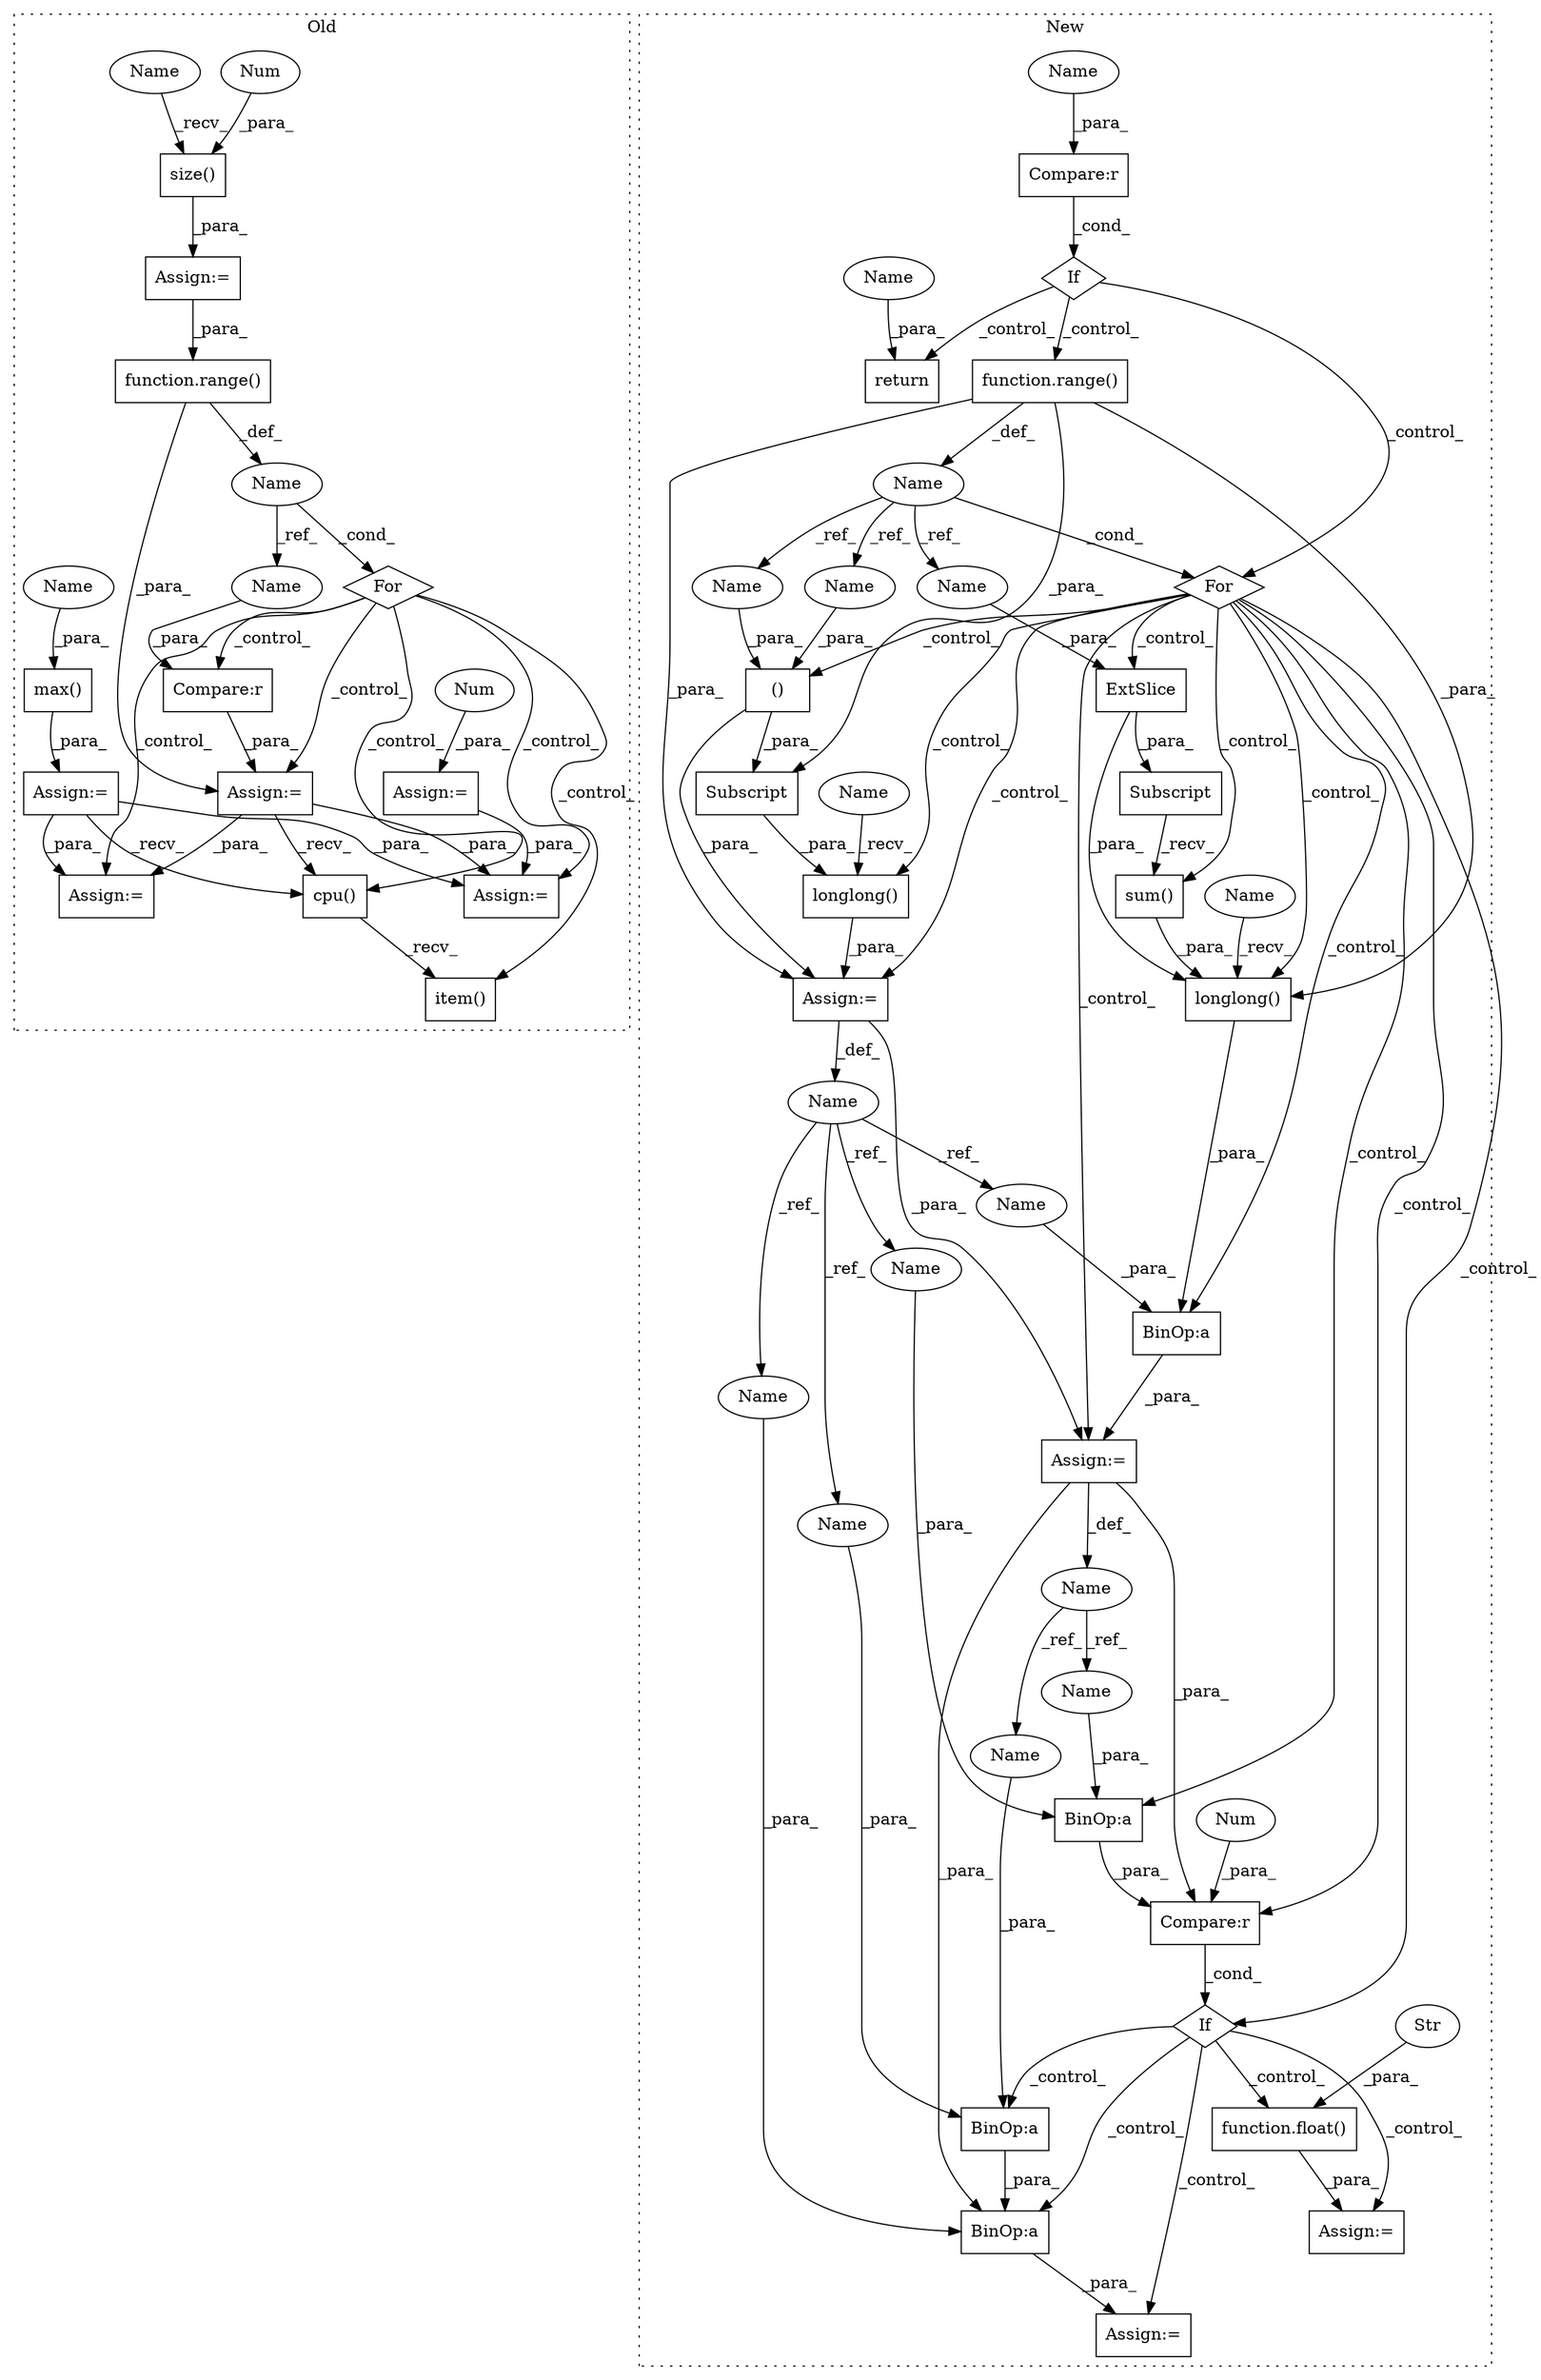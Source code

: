 digraph G {
subgraph cluster0 {
1 [label="item()" a="75" s="2199" l="31" shape="box"];
6 [label="Assign:=" a="68" s="1791" l="3" shape="box"];
7 [label="Assign:=" a="68" s="2039" l="4" shape="box"];
8 [label="Assign:=" a="68" s="1854" l="3" shape="box"];
9 [label="Num" a="76" s="1857" l="1" shape="ellipse"];
18 [label="function.range()" a="75" s="1881,1898" l="6,1" shape="box"];
21 [label="max()" a="75" s="1711,1727" l="10,9" shape="box"];
22 [label="size()" a="75" s="1673,1687" l="12,1" shape="box"];
23 [label="For" a="107" s="1868,1899" l="4,14" shape="diamond"];
24 [label="Num" a="76" s="1685" l="2" shape="ellipse"];
25 [label="cpu()" a="75" s="2199" l="24" shape="box"];
28 [label="Compare:r" a="40" s="1926" l="15" shape="box"];
35 [label="Name" a="87" s="1872" l="5" shape="ellipse"];
41 [label="Assign:=" a="68" s="2092" l="4" shape="box"];
42 [label="Assign:=" a="68" s="1670" l="3" shape="box"];
44 [label="Assign:=" a="68" s="1923" l="3" shape="box"];
58 [label="Name" a="87" s="1673" l="6" shape="ellipse"];
59 [label="Name" a="87" s="1721" l="6" shape="ellipse"];
60 [label="Name" a="87" s="1936" l="5" shape="ellipse"];
label = "Old";
style="dotted";
}
subgraph cluster1 {
2 [label="function.range()" a="75" s="1239,1261" l="6,1" shape="box"];
3 [label="For" a="107" s="1226,1262" l="4,14" shape="diamond"];
4 [label="Assign:=" a="68" s="1452" l="3" shape="box"];
5 [label="Name" a="87" s="1230" l="5" shape="ellipse"];
10 [label="()" a="54" s="1320" l="7" shape="box"];
11 [label="If" a="96" s="1416" l="3" shape="diamond"];
12 [label="BinOp:a" a="82" s="1397" l="3" shape="box"];
13 [label="If" a="96" s="1141" l="3" shape="diamond"];
14 [label="BinOp:a" a="82" s="1421" l="3" shape="box"];
15 [label="BinOp:a" a="82" s="1516" l="3" shape="box"];
16 [label="BinOp:a" a="82" s="1510" l="3" shape="box"];
17 [label="Subscript" a="63" s="1293,0" l="35,0" shape="box"];
19 [label="sum()" a="75" s="1359" l="37" shape="box"];
20 [label="Subscript" a="63" s="1359,0" l="31,0" shape="box"];
26 [label="Compare:r" a="40" s="1144" l="29" shape="box"];
27 [label="return" a="93" s="1187" l="7" shape="box"];
29 [label="Compare:r" a="40" s="1419" l="12" shape="box"];
30 [label="Num" a="76" s="1430" l="1" shape="ellipse"];
31 [label="function.float()" a="75" s="1455,1466" l="6,1" shape="box"];
32 [label="Str" a="66" s="1461" l="5" shape="ellipse"];
33 [label="Name" a="87" s="1342" l="2" shape="ellipse"];
34 [label="Name" a="87" s="1276" l="2" shape="ellipse"];
36 [label="ExtSlice" a="85" s="1359" l="4" shape="box"];
37 [label="Assign:=" a="68" s="1505" l="3" shape="box"];
38 [label="Assign:=" a="68" s="1344" l="3" shape="box"];
39 [label="longlong()" a="75" s="1347,1396" l="12,1" shape="box"];
40 [label="longlong()" a="75" s="1281,1328" l="12,1" shape="box"];
43 [label="Assign:=" a="68" s="1278" l="3" shape="box"];
45 [label="Name" a="87" s="1424" l="2" shape="ellipse"];
46 [label="Name" a="87" s="1519" l="2" shape="ellipse"];
47 [label="Name" a="87" s="1194" l="4" shape="ellipse"];
48 [label="Name" a="87" s="1169" l="4" shape="ellipse"];
49 [label="Name" a="87" s="1381" l="5" shape="ellipse"];
50 [label="Name" a="87" s="1315" l="5" shape="ellipse"];
51 [label="Name" a="87" s="1322" l="5" shape="ellipse"];
52 [label="Name" a="87" s="1347" l="2" shape="ellipse"];
53 [label="Name" a="87" s="1281" l="2" shape="ellipse"];
54 [label="Name" a="87" s="1419" l="2" shape="ellipse"];
55 [label="Name" a="87" s="1508" l="2" shape="ellipse"];
56 [label="Name" a="87" s="1400" l="2" shape="ellipse"];
57 [label="Name" a="87" s="1514" l="2" shape="ellipse"];
label = "New";
style="dotted";
}
2 -> 17 [label="_para_"];
2 -> 5 [label="_def_"];
2 -> 43 [label="_para_"];
2 -> 39 [label="_para_"];
3 -> 36 [label="_control_"];
3 -> 14 [label="_control_"];
3 -> 43 [label="_control_"];
3 -> 40 [label="_control_"];
3 -> 10 [label="_control_"];
3 -> 38 [label="_control_"];
3 -> 12 [label="_control_"];
3 -> 39 [label="_control_"];
3 -> 19 [label="_control_"];
3 -> 29 [label="_control_"];
3 -> 11 [label="_control_"];
5 -> 49 [label="_ref_"];
5 -> 51 [label="_ref_"];
5 -> 3 [label="_cond_"];
5 -> 50 [label="_ref_"];
6 -> 41 [label="_para_"];
6 -> 7 [label="_para_"];
6 -> 25 [label="_recv_"];
8 -> 7 [label="_para_"];
9 -> 8 [label="_para_"];
10 -> 17 [label="_para_"];
10 -> 43 [label="_para_"];
11 -> 15 [label="_control_"];
11 -> 37 [label="_control_"];
11 -> 31 [label="_control_"];
11 -> 16 [label="_control_"];
11 -> 4 [label="_control_"];
12 -> 38 [label="_para_"];
13 -> 3 [label="_control_"];
13 -> 27 [label="_control_"];
13 -> 2 [label="_control_"];
14 -> 29 [label="_para_"];
15 -> 16 [label="_para_"];
16 -> 37 [label="_para_"];
17 -> 40 [label="_para_"];
18 -> 35 [label="_def_"];
18 -> 44 [label="_para_"];
19 -> 39 [label="_para_"];
20 -> 19 [label="_recv_"];
21 -> 6 [label="_para_"];
22 -> 42 [label="_para_"];
23 -> 44 [label="_control_"];
23 -> 1 [label="_control_"];
23 -> 28 [label="_control_"];
23 -> 41 [label="_control_"];
23 -> 25 [label="_control_"];
23 -> 7 [label="_control_"];
24 -> 22 [label="_para_"];
25 -> 1 [label="_recv_"];
26 -> 13 [label="_cond_"];
28 -> 44 [label="_para_"];
29 -> 11 [label="_cond_"];
30 -> 29 [label="_para_"];
31 -> 4 [label="_para_"];
32 -> 31 [label="_para_"];
33 -> 45 [label="_ref_"];
33 -> 46 [label="_ref_"];
34 -> 56 [label="_ref_"];
34 -> 57 [label="_ref_"];
34 -> 55 [label="_ref_"];
34 -> 54 [label="_ref_"];
35 -> 23 [label="_cond_"];
35 -> 60 [label="_ref_"];
36 -> 39 [label="_para_"];
36 -> 20 [label="_para_"];
38 -> 16 [label="_para_"];
38 -> 33 [label="_def_"];
38 -> 29 [label="_para_"];
39 -> 12 [label="_para_"];
40 -> 43 [label="_para_"];
42 -> 18 [label="_para_"];
43 -> 34 [label="_def_"];
43 -> 38 [label="_para_"];
44 -> 7 [label="_para_"];
44 -> 25 [label="_recv_"];
44 -> 41 [label="_para_"];
45 -> 14 [label="_para_"];
46 -> 15 [label="_para_"];
47 -> 27 [label="_para_"];
48 -> 26 [label="_para_"];
49 -> 36 [label="_para_"];
50 -> 10 [label="_para_"];
51 -> 10 [label="_para_"];
52 -> 39 [label="_recv_"];
53 -> 40 [label="_recv_"];
54 -> 14 [label="_para_"];
55 -> 16 [label="_para_"];
56 -> 12 [label="_para_"];
57 -> 15 [label="_para_"];
58 -> 22 [label="_recv_"];
59 -> 21 [label="_para_"];
60 -> 28 [label="_para_"];
}